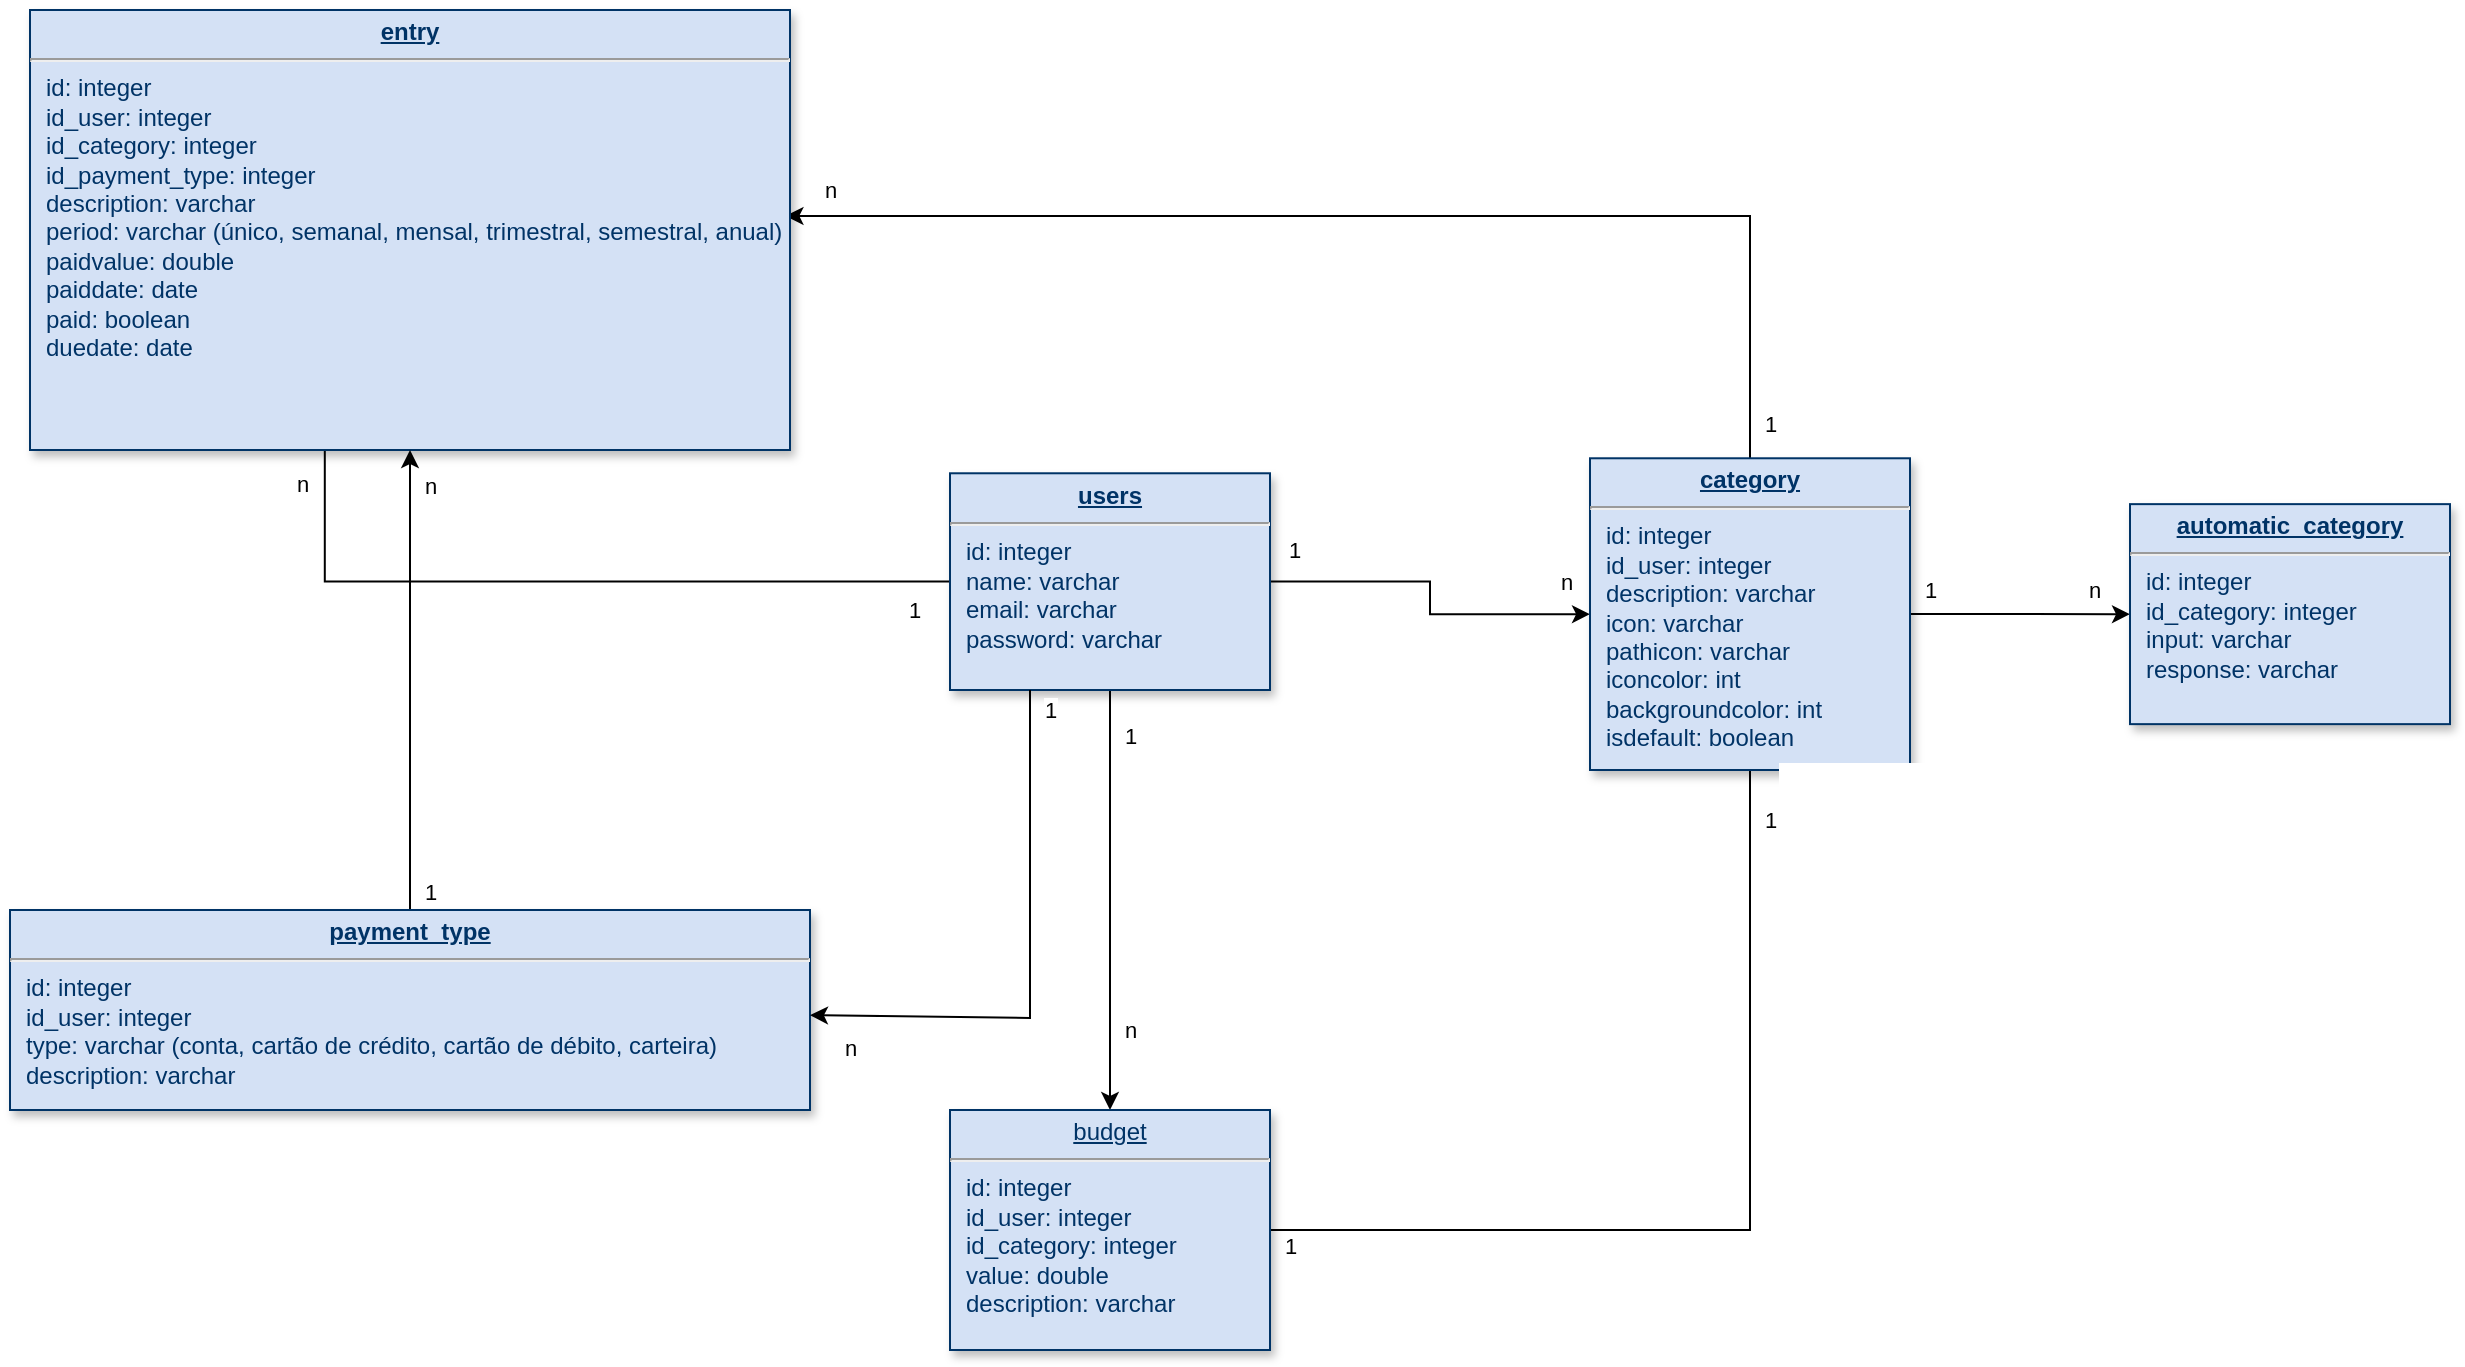 <mxfile version="21.5.2" type="device">
  <diagram name="Page-1" id="efa7a0a1-bf9b-a30e-e6df-94a7791c09e9">
    <mxGraphModel dx="1224" dy="1381" grid="1" gridSize="10" guides="1" tooltips="1" connect="1" arrows="1" fold="1" page="1" pageScale="1" pageWidth="826" pageHeight="1169" background="none" math="0" shadow="0">
      <root>
        <mxCell id="0" />
        <mxCell id="1" parent="0" />
        <mxCell id="k1_VQ8CW3Z8hTfe9ZT5u-116" style="edgeStyle=orthogonalEdgeStyle;rounded=0;orthogonalLoop=1;jettySize=auto;html=1;entryX=0.5;entryY=0;entryDx=0;entryDy=0;" parent="1" source="25" target="k1_VQ8CW3Z8hTfe9ZT5u-115" edge="1">
          <mxGeometry relative="1" as="geometry" />
        </mxCell>
        <mxCell id="k1_VQ8CW3Z8hTfe9ZT5u-129" value="n" style="edgeLabel;html=1;align=center;verticalAlign=middle;resizable=0;points=[];" parent="k1_VQ8CW3Z8hTfe9ZT5u-116" vertex="1" connectable="0">
          <mxGeometry x="0.619" relative="1" as="geometry">
            <mxPoint x="10" as="offset" />
          </mxGeometry>
        </mxCell>
        <mxCell id="k1_VQ8CW3Z8hTfe9ZT5u-130" value="1" style="edgeLabel;html=1;align=center;verticalAlign=middle;resizable=0;points=[];" parent="k1_VQ8CW3Z8hTfe9ZT5u-116" vertex="1" connectable="0">
          <mxGeometry x="-0.815" relative="1" as="geometry">
            <mxPoint x="10" y="3" as="offset" />
          </mxGeometry>
        </mxCell>
        <mxCell id="k1_VQ8CW3Z8hTfe9ZT5u-118" style="edgeStyle=orthogonalEdgeStyle;rounded=0;orthogonalLoop=1;jettySize=auto;html=1;entryX=0;entryY=0.5;entryDx=0;entryDy=0;" parent="1" source="25" target="k1_VQ8CW3Z8hTfe9ZT5u-117" edge="1">
          <mxGeometry relative="1" as="geometry" />
        </mxCell>
        <mxCell id="k1_VQ8CW3Z8hTfe9ZT5u-127" value="n" style="edgeLabel;html=1;align=center;verticalAlign=middle;resizable=0;points=[];" parent="k1_VQ8CW3Z8hTfe9ZT5u-118" vertex="1" connectable="0">
          <mxGeometry x="0.787" y="-1" relative="1" as="geometry">
            <mxPoint x="7" y="-17" as="offset" />
          </mxGeometry>
        </mxCell>
        <mxCell id="k1_VQ8CW3Z8hTfe9ZT5u-128" value="1" style="edgeLabel;html=1;align=center;verticalAlign=middle;resizable=0;points=[];" parent="k1_VQ8CW3Z8hTfe9ZT5u-118" vertex="1" connectable="0">
          <mxGeometry x="-0.838" relative="1" as="geometry">
            <mxPoint x="-3" y="-16" as="offset" />
          </mxGeometry>
        </mxCell>
        <mxCell id="k1_VQ8CW3Z8hTfe9ZT5u-133" style="edgeStyle=orthogonalEdgeStyle;rounded=0;orthogonalLoop=1;jettySize=auto;html=1;entryX=0.388;entryY=0.992;entryDx=0;entryDy=0;entryPerimeter=0;" parent="1" source="25" target="k1_VQ8CW3Z8hTfe9ZT5u-131" edge="1">
          <mxGeometry relative="1" as="geometry" />
        </mxCell>
        <mxCell id="k1_VQ8CW3Z8hTfe9ZT5u-134" value="n" style="edgeLabel;html=1;align=center;verticalAlign=middle;resizable=0;points=[];" parent="k1_VQ8CW3Z8hTfe9ZT5u-133" vertex="1" connectable="0">
          <mxGeometry x="0.837" relative="1" as="geometry">
            <mxPoint x="-12" as="offset" />
          </mxGeometry>
        </mxCell>
        <mxCell id="k1_VQ8CW3Z8hTfe9ZT5u-135" value="1" style="edgeLabel;html=1;align=center;verticalAlign=middle;resizable=0;points=[];" parent="k1_VQ8CW3Z8hTfe9ZT5u-133" vertex="1" connectable="0">
          <mxGeometry x="-0.906" relative="1" as="geometry">
            <mxPoint y="14" as="offset" />
          </mxGeometry>
        </mxCell>
        <mxCell id="25" value="&lt;p style=&quot;margin: 0px; margin-top: 4px; text-align: center; text-decoration: underline;&quot;&gt;&lt;strong&gt;users&lt;/strong&gt;&lt;/p&gt;&lt;hr&gt;&lt;p style=&quot;margin: 0px; margin-left: 8px;&quot;&gt;id: integer&lt;/p&gt;&lt;p style=&quot;margin: 0px; margin-left: 8px;&quot;&gt;name: varchar&lt;/p&gt;&lt;p style=&quot;margin: 0px; margin-left: 8px;&quot;&gt;email: varchar&lt;br&gt;&lt;/p&gt;&lt;p style=&quot;margin: 0px; margin-left: 8px;&quot;&gt;password: varchar&lt;/p&gt;" style="verticalAlign=top;align=left;overflow=fill;fontSize=12;fontFamily=Helvetica;html=1;strokeColor=#003366;shadow=1;fillColor=#D4E1F5;fontColor=#003366" parent="1" vertex="1">
          <mxGeometry x="40" y="21.64" width="160" height="108.36" as="geometry" />
        </mxCell>
        <mxCell id="k1_VQ8CW3Z8hTfe9ZT5u-121" style="edgeStyle=orthogonalEdgeStyle;rounded=0;orthogonalLoop=1;jettySize=auto;html=1;endArrow=none;endFill=0;" parent="1" source="k1_VQ8CW3Z8hTfe9ZT5u-115" target="k1_VQ8CW3Z8hTfe9ZT5u-117" edge="1">
          <mxGeometry relative="1" as="geometry" />
        </mxCell>
        <mxCell id="k1_VQ8CW3Z8hTfe9ZT5u-122" value="1" style="edgeLabel;html=1;align=center;verticalAlign=middle;resizable=0;points=[];" parent="k1_VQ8CW3Z8hTfe9ZT5u-121" vertex="1" connectable="0">
          <mxGeometry x="0.749" y="-2" relative="1" as="geometry">
            <mxPoint x="8" y="-34" as="offset" />
          </mxGeometry>
        </mxCell>
        <mxCell id="k1_VQ8CW3Z8hTfe9ZT5u-125" value="1" style="edgeLabel;html=1;align=center;verticalAlign=middle;resizable=0;points=[];" parent="k1_VQ8CW3Z8hTfe9ZT5u-121" vertex="1" connectable="0">
          <mxGeometry x="-0.959" y="1" relative="1" as="geometry">
            <mxPoint y="9" as="offset" />
          </mxGeometry>
        </mxCell>
        <mxCell id="k1_VQ8CW3Z8hTfe9ZT5u-115" value="&lt;p style=&quot;margin: 4px 0px 0px; text-align: center;&quot;&gt;&lt;u&gt;budget&lt;/u&gt;&lt;br&gt;&lt;/p&gt;&lt;hr&gt;&lt;p style=&quot;margin: 0px; margin-left: 8px;&quot;&gt;id: integer&lt;/p&gt;&lt;p style=&quot;margin: 0px; margin-left: 8px;&quot;&gt;id_user: integer&lt;/p&gt;&lt;p style=&quot;margin: 0px; margin-left: 8px;&quot;&gt;id_category: integer&lt;/p&gt;&lt;p style=&quot;margin: 0px; margin-left: 8px;&quot;&gt;value: double&lt;/p&gt;&lt;p style=&quot;margin: 0px; margin-left: 8px;&quot;&gt;description: varchar&lt;/p&gt;&lt;p style=&quot;margin: 0px; margin-left: 8px;&quot;&gt;&lt;br&gt;&lt;/p&gt;" style="verticalAlign=top;align=left;overflow=fill;fontSize=12;fontFamily=Helvetica;html=1;strokeColor=#003366;shadow=1;fillColor=#D4E1F5;fontColor=#003366" parent="1" vertex="1">
          <mxGeometry x="40" y="340" width="160" height="120" as="geometry" />
        </mxCell>
        <mxCell id="k1_VQ8CW3Z8hTfe9ZT5u-138" style="edgeStyle=orthogonalEdgeStyle;rounded=0;orthogonalLoop=1;jettySize=auto;html=1;entryX=0.994;entryY=0.468;entryDx=0;entryDy=0;entryPerimeter=0;" parent="1" source="k1_VQ8CW3Z8hTfe9ZT5u-117" target="k1_VQ8CW3Z8hTfe9ZT5u-131" edge="1">
          <mxGeometry relative="1" as="geometry">
            <Array as="points">
              <mxPoint x="440" y="-107" />
            </Array>
          </mxGeometry>
        </mxCell>
        <mxCell id="k1_VQ8CW3Z8hTfe9ZT5u-142" value="1" style="edgeLabel;html=1;align=center;verticalAlign=middle;resizable=0;points=[];" parent="k1_VQ8CW3Z8hTfe9ZT5u-138" vertex="1" connectable="0">
          <mxGeometry x="-0.966" relative="1" as="geometry">
            <mxPoint x="10" y="-7" as="offset" />
          </mxGeometry>
        </mxCell>
        <mxCell id="k1_VQ8CW3Z8hTfe9ZT5u-143" value="n" style="edgeLabel;html=1;align=center;verticalAlign=middle;resizable=0;points=[];" parent="k1_VQ8CW3Z8hTfe9ZT5u-138" vertex="1" connectable="0">
          <mxGeometry x="0.925" relative="1" as="geometry">
            <mxPoint y="-13" as="offset" />
          </mxGeometry>
        </mxCell>
        <mxCell id="10zw1kPUR3-_llZeszYC-25" style="edgeStyle=orthogonalEdgeStyle;rounded=0;orthogonalLoop=1;jettySize=auto;html=1;" edge="1" parent="1" source="k1_VQ8CW3Z8hTfe9ZT5u-117" target="k1_VQ8CW3Z8hTfe9ZT5u-144">
          <mxGeometry relative="1" as="geometry" />
        </mxCell>
        <mxCell id="10zw1kPUR3-_llZeszYC-26" value="1" style="edgeLabel;html=1;align=center;verticalAlign=middle;resizable=0;points=[];" vertex="1" connectable="0" parent="10zw1kPUR3-_llZeszYC-25">
          <mxGeometry x="-0.891" y="-1" relative="1" as="geometry">
            <mxPoint x="4" y="-13" as="offset" />
          </mxGeometry>
        </mxCell>
        <mxCell id="10zw1kPUR3-_llZeszYC-27" value="n" style="edgeLabel;html=1;align=center;verticalAlign=middle;resizable=0;points=[];" vertex="1" connectable="0" parent="10zw1kPUR3-_llZeszYC-25">
          <mxGeometry x="0.67" y="-1" relative="1" as="geometry">
            <mxPoint y="-13" as="offset" />
          </mxGeometry>
        </mxCell>
        <mxCell id="k1_VQ8CW3Z8hTfe9ZT5u-117" value="&lt;p style=&quot;margin: 0px; margin-top: 4px; text-align: center; text-decoration: underline;&quot;&gt;&lt;strong&gt;category&lt;/strong&gt;&lt;/p&gt;&lt;hr&gt;&lt;p style=&quot;margin: 0px; margin-left: 8px;&quot;&gt;id: integer&lt;/p&gt;&lt;p style=&quot;margin: 0px; margin-left: 8px;&quot;&gt;id_user: integer&lt;/p&gt;&lt;p style=&quot;margin: 0px; margin-left: 8px;&quot;&gt;description: varchar&lt;/p&gt;&lt;p style=&quot;margin: 0px; margin-left: 8px;&quot;&gt;icon: varchar&lt;/p&gt;&lt;p style=&quot;margin: 0px; margin-left: 8px;&quot;&gt;pathicon: varchar&lt;/p&gt;&lt;p style=&quot;margin: 0px; margin-left: 8px;&quot;&gt;iconcolor: int&lt;/p&gt;&lt;p style=&quot;margin: 0px; margin-left: 8px;&quot;&gt;backgroundcolor: int&lt;/p&gt;&lt;p style=&quot;margin: 0px; margin-left: 8px;&quot;&gt;isdefault: boolean&lt;/p&gt;" style="verticalAlign=top;align=left;overflow=fill;fontSize=12;fontFamily=Helvetica;html=1;strokeColor=#003366;shadow=1;fillColor=#D4E1F5;fontColor=#003366" parent="1" vertex="1">
          <mxGeometry x="360" y="14.14" width="160" height="155.86" as="geometry" />
        </mxCell>
        <mxCell id="k1_VQ8CW3Z8hTfe9ZT5u-131" value="&lt;p style=&quot;margin: 4px 0px 0px; text-align: center;&quot;&gt;&lt;b&gt;&lt;u&gt;entry&lt;/u&gt;&lt;/b&gt;&lt;br&gt;&lt;/p&gt;&lt;hr&gt;&lt;p style=&quot;margin: 0px; margin-left: 8px;&quot;&gt;id: integer&lt;/p&gt;&lt;p style=&quot;margin: 0px; margin-left: 8px;&quot;&gt;id_user: integer&lt;/p&gt;&lt;p style=&quot;margin: 0px; margin-left: 8px;&quot;&gt;id_category: integer&lt;/p&gt;&lt;p style=&quot;margin: 0px; margin-left: 8px;&quot;&gt;id_payment_type: integer&lt;/p&gt;&lt;p style=&quot;margin: 0px; margin-left: 8px;&quot;&gt;description: varchar&lt;/p&gt;&lt;p style=&quot;margin: 0px; margin-left: 8px;&quot;&gt;period: varchar (único, semanal, mensal, trimestral, semestral, anual)&lt;/p&gt;&lt;p style=&quot;margin: 0px; margin-left: 8px;&quot;&gt;paidvalue: double&lt;/p&gt;&lt;p style=&quot;margin: 0px; margin-left: 8px;&quot;&gt;paiddate: date&lt;/p&gt;&lt;p style=&quot;margin: 0px; margin-left: 8px;&quot;&gt;paid: boolean&lt;/p&gt;&lt;p style=&quot;margin: 0px; margin-left: 8px;&quot;&gt;duedate: date&lt;br&gt;&lt;/p&gt;&lt;p style=&quot;margin: 0px; margin-left: 8px;&quot;&gt;&lt;br&gt;&lt;/p&gt;&lt;p style=&quot;margin: 0px; margin-left: 8px;&quot;&gt;&lt;br&gt;&lt;/p&gt;" style="verticalAlign=top;align=left;overflow=fill;fontSize=12;fontFamily=Helvetica;html=1;strokeColor=#003366;shadow=1;fillColor=#D4E1F5;fontColor=#003366" parent="1" vertex="1">
          <mxGeometry x="-420" y="-210" width="380" height="220" as="geometry" />
        </mxCell>
        <mxCell id="k1_VQ8CW3Z8hTfe9ZT5u-144" value="&lt;p style=&quot;margin: 0px; margin-top: 4px; text-align: center; text-decoration: underline;&quot;&gt;&lt;strong&gt;automatic_category&lt;/strong&gt;&lt;/p&gt;&lt;hr&gt;&lt;p style=&quot;margin: 0px; margin-left: 8px;&quot;&gt;id: integer&lt;/p&gt;&lt;p style=&quot;margin: 0px; margin-left: 8px;&quot;&gt;id_category: integer&lt;/p&gt;&lt;p style=&quot;margin: 0px; margin-left: 8px;&quot;&gt;input: varchar&lt;/p&gt;&lt;p style=&quot;margin: 0px; margin-left: 8px;&quot;&gt;response: varchar&lt;/p&gt;&lt;p style=&quot;margin: 0px; margin-left: 8px;&quot;&gt;&lt;br&gt;&lt;/p&gt;" style="verticalAlign=top;align=left;overflow=fill;fontSize=12;fontFamily=Helvetica;html=1;strokeColor=#003366;shadow=1;fillColor=#D4E1F5;fontColor=#003366" parent="1" vertex="1">
          <mxGeometry x="630" y="37.07" width="160" height="110" as="geometry" />
        </mxCell>
        <mxCell id="Nk9_0JJigGi3N2mixAwC-26" style="edgeStyle=orthogonalEdgeStyle;rounded=0;orthogonalLoop=1;jettySize=auto;html=1;" parent="1" source="Nk9_0JJigGi3N2mixAwC-25" target="k1_VQ8CW3Z8hTfe9ZT5u-131" edge="1">
          <mxGeometry relative="1" as="geometry" />
        </mxCell>
        <mxCell id="Nk9_0JJigGi3N2mixAwC-27" value="1" style="edgeLabel;html=1;align=center;verticalAlign=middle;resizable=0;points=[];" parent="Nk9_0JJigGi3N2mixAwC-26" vertex="1" connectable="0">
          <mxGeometry x="-0.935" relative="1" as="geometry">
            <mxPoint x="10" y="-2" as="offset" />
          </mxGeometry>
        </mxCell>
        <mxCell id="Nk9_0JJigGi3N2mixAwC-28" value="n" style="edgeLabel;html=1;align=center;verticalAlign=middle;resizable=0;points=[];" parent="Nk9_0JJigGi3N2mixAwC-26" vertex="1" connectable="0">
          <mxGeometry x="0.845" relative="1" as="geometry">
            <mxPoint x="10" as="offset" />
          </mxGeometry>
        </mxCell>
        <mxCell id="Nk9_0JJigGi3N2mixAwC-25" value="&lt;p style=&quot;margin: 4px 0px 0px; text-align: center;&quot;&gt;&lt;b&gt;&lt;u&gt;payment_type&lt;/u&gt;&lt;/b&gt;&lt;br&gt;&lt;/p&gt;&lt;hr&gt;&lt;p style=&quot;margin: 0px; margin-left: 8px;&quot;&gt;id: integer&lt;/p&gt;&lt;p style=&quot;margin: 0px; margin-left: 8px;&quot;&gt;id_user: integer&lt;/p&gt;&lt;p style=&quot;margin: 0px; margin-left: 8px;&quot;&gt;type: varchar (conta, cartão de crédito, cartão de débito, carteira)&lt;/p&gt;&lt;p style=&quot;margin: 0px; margin-left: 8px;&quot;&gt;description: varchar&lt;/p&gt;" style="verticalAlign=top;align=left;overflow=fill;fontSize=12;fontFamily=Helvetica;html=1;strokeColor=#003366;shadow=1;fillColor=#D4E1F5;fontColor=#003366" parent="1" vertex="1">
          <mxGeometry x="-430" y="240" width="400" height="100" as="geometry" />
        </mxCell>
        <mxCell id="Nk9_0JJigGi3N2mixAwC-32" value="" style="endArrow=classic;html=1;rounded=0;exitX=0.25;exitY=1;exitDx=0;exitDy=0;" parent="1" source="25" target="Nk9_0JJigGi3N2mixAwC-25" edge="1">
          <mxGeometry width="50" height="50" relative="1" as="geometry">
            <mxPoint x="90" y="230" as="sourcePoint" />
            <mxPoint x="140" y="180" as="targetPoint" />
            <Array as="points">
              <mxPoint x="80" y="294" />
            </Array>
          </mxGeometry>
        </mxCell>
        <mxCell id="Nk9_0JJigGi3N2mixAwC-33" value="1" style="edgeLabel;html=1;align=center;verticalAlign=middle;resizable=0;points=[];" parent="Nk9_0JJigGi3N2mixAwC-32" vertex="1" connectable="0">
          <mxGeometry x="-0.952" relative="1" as="geometry">
            <mxPoint x="10" y="3" as="offset" />
          </mxGeometry>
        </mxCell>
        <mxCell id="Nk9_0JJigGi3N2mixAwC-35" value="n" style="edgeLabel;html=1;align=center;verticalAlign=middle;resizable=0;points=[];" parent="Nk9_0JJigGi3N2mixAwC-32" vertex="1" connectable="0">
          <mxGeometry x="0.89" relative="1" as="geometry">
            <mxPoint x="5" y="16" as="offset" />
          </mxGeometry>
        </mxCell>
      </root>
    </mxGraphModel>
  </diagram>
</mxfile>
